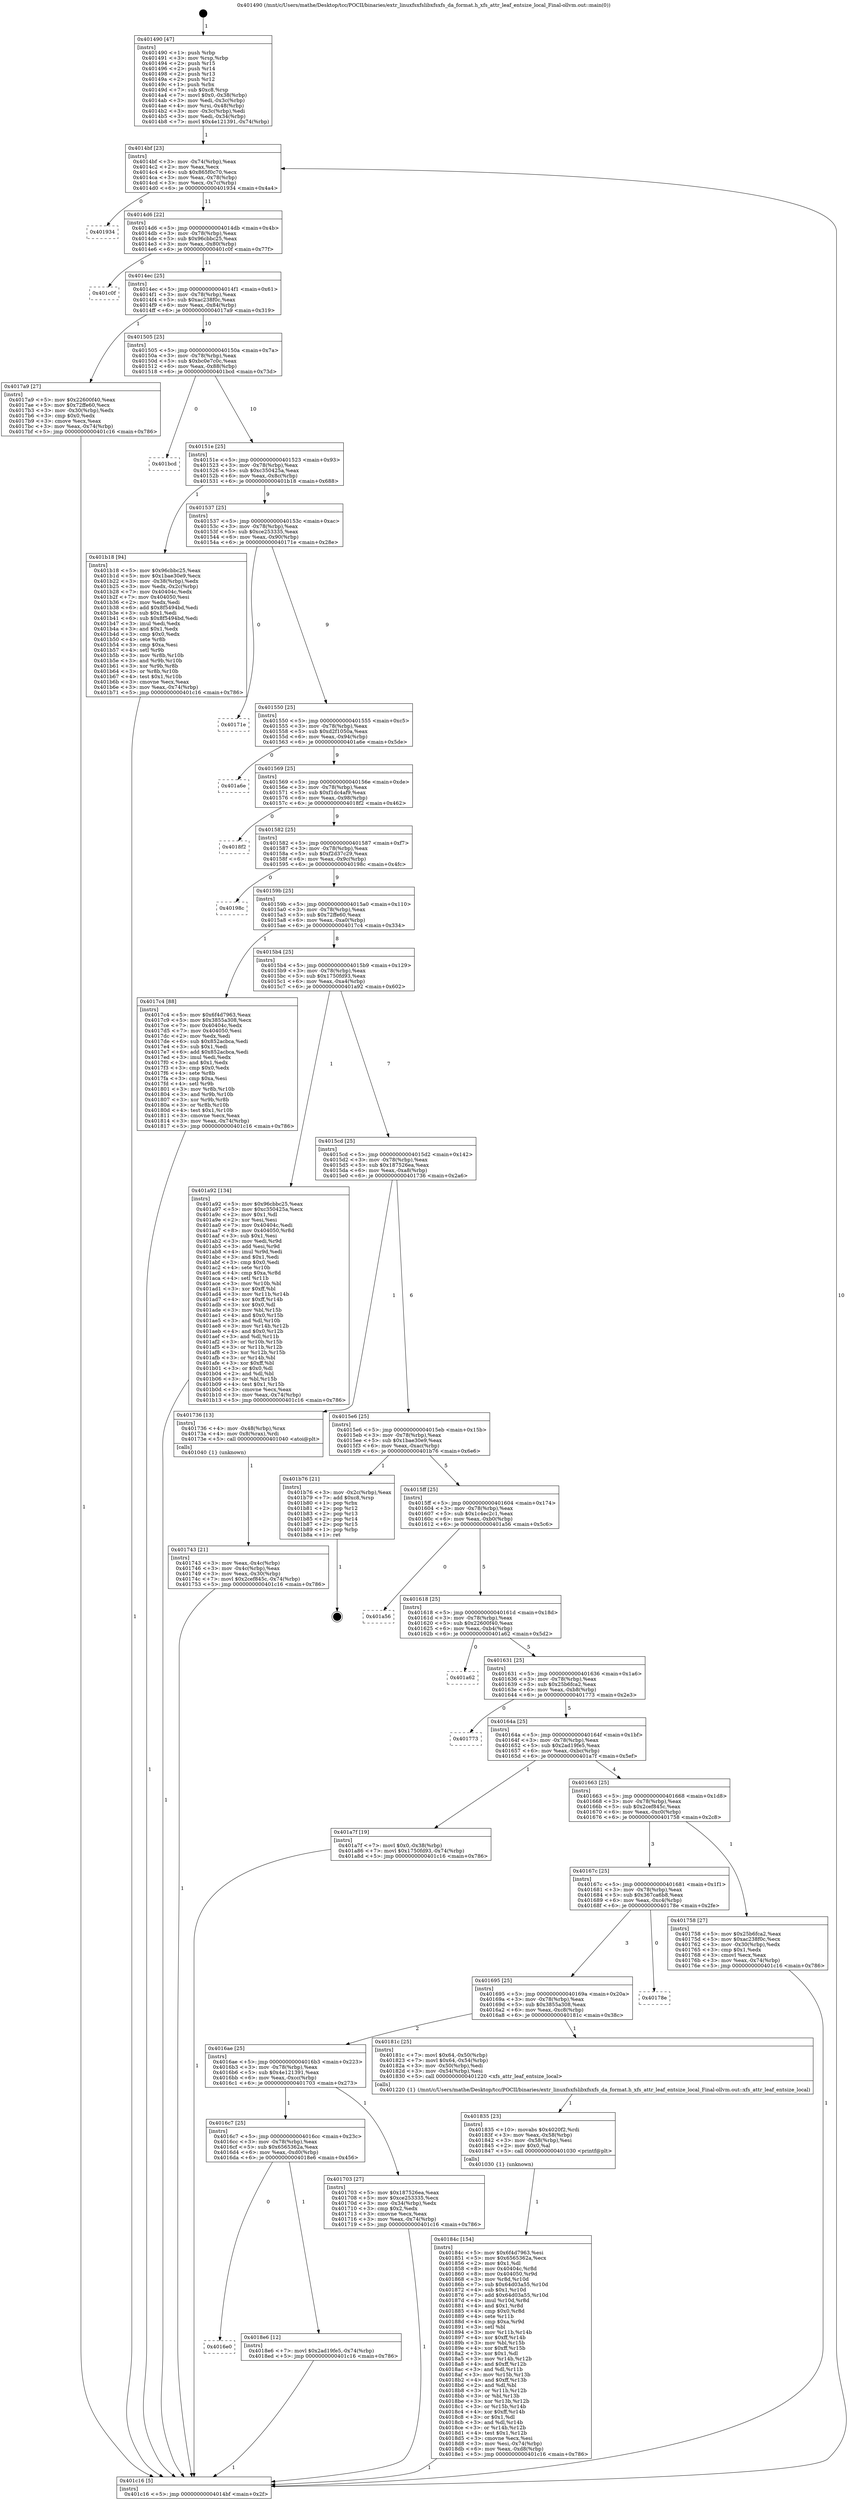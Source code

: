 digraph "0x401490" {
  label = "0x401490 (/mnt/c/Users/mathe/Desktop/tcc/POCII/binaries/extr_linuxfsxfslibxfsxfs_da_format.h_xfs_attr_leaf_entsize_local_Final-ollvm.out::main(0))"
  labelloc = "t"
  node[shape=record]

  Entry [label="",width=0.3,height=0.3,shape=circle,fillcolor=black,style=filled]
  "0x4014bf" [label="{
     0x4014bf [23]\l
     | [instrs]\l
     &nbsp;&nbsp;0x4014bf \<+3\>: mov -0x74(%rbp),%eax\l
     &nbsp;&nbsp;0x4014c2 \<+2\>: mov %eax,%ecx\l
     &nbsp;&nbsp;0x4014c4 \<+6\>: sub $0x865f0c70,%ecx\l
     &nbsp;&nbsp;0x4014ca \<+3\>: mov %eax,-0x78(%rbp)\l
     &nbsp;&nbsp;0x4014cd \<+3\>: mov %ecx,-0x7c(%rbp)\l
     &nbsp;&nbsp;0x4014d0 \<+6\>: je 0000000000401934 \<main+0x4a4\>\l
  }"]
  "0x401934" [label="{
     0x401934\l
  }", style=dashed]
  "0x4014d6" [label="{
     0x4014d6 [22]\l
     | [instrs]\l
     &nbsp;&nbsp;0x4014d6 \<+5\>: jmp 00000000004014db \<main+0x4b\>\l
     &nbsp;&nbsp;0x4014db \<+3\>: mov -0x78(%rbp),%eax\l
     &nbsp;&nbsp;0x4014de \<+5\>: sub $0x96cbbc25,%eax\l
     &nbsp;&nbsp;0x4014e3 \<+3\>: mov %eax,-0x80(%rbp)\l
     &nbsp;&nbsp;0x4014e6 \<+6\>: je 0000000000401c0f \<main+0x77f\>\l
  }"]
  Exit [label="",width=0.3,height=0.3,shape=circle,fillcolor=black,style=filled,peripheries=2]
  "0x401c0f" [label="{
     0x401c0f\l
  }", style=dashed]
  "0x4014ec" [label="{
     0x4014ec [25]\l
     | [instrs]\l
     &nbsp;&nbsp;0x4014ec \<+5\>: jmp 00000000004014f1 \<main+0x61\>\l
     &nbsp;&nbsp;0x4014f1 \<+3\>: mov -0x78(%rbp),%eax\l
     &nbsp;&nbsp;0x4014f4 \<+5\>: sub $0xac238f0c,%eax\l
     &nbsp;&nbsp;0x4014f9 \<+6\>: mov %eax,-0x84(%rbp)\l
     &nbsp;&nbsp;0x4014ff \<+6\>: je 00000000004017a9 \<main+0x319\>\l
  }"]
  "0x4016e0" [label="{
     0x4016e0\l
  }", style=dashed]
  "0x4017a9" [label="{
     0x4017a9 [27]\l
     | [instrs]\l
     &nbsp;&nbsp;0x4017a9 \<+5\>: mov $0x22600f40,%eax\l
     &nbsp;&nbsp;0x4017ae \<+5\>: mov $0x72ffe60,%ecx\l
     &nbsp;&nbsp;0x4017b3 \<+3\>: mov -0x30(%rbp),%edx\l
     &nbsp;&nbsp;0x4017b6 \<+3\>: cmp $0x0,%edx\l
     &nbsp;&nbsp;0x4017b9 \<+3\>: cmove %ecx,%eax\l
     &nbsp;&nbsp;0x4017bc \<+3\>: mov %eax,-0x74(%rbp)\l
     &nbsp;&nbsp;0x4017bf \<+5\>: jmp 0000000000401c16 \<main+0x786\>\l
  }"]
  "0x401505" [label="{
     0x401505 [25]\l
     | [instrs]\l
     &nbsp;&nbsp;0x401505 \<+5\>: jmp 000000000040150a \<main+0x7a\>\l
     &nbsp;&nbsp;0x40150a \<+3\>: mov -0x78(%rbp),%eax\l
     &nbsp;&nbsp;0x40150d \<+5\>: sub $0xbc0e7c0c,%eax\l
     &nbsp;&nbsp;0x401512 \<+6\>: mov %eax,-0x88(%rbp)\l
     &nbsp;&nbsp;0x401518 \<+6\>: je 0000000000401bcd \<main+0x73d\>\l
  }"]
  "0x4018e6" [label="{
     0x4018e6 [12]\l
     | [instrs]\l
     &nbsp;&nbsp;0x4018e6 \<+7\>: movl $0x2ad19fe5,-0x74(%rbp)\l
     &nbsp;&nbsp;0x4018ed \<+5\>: jmp 0000000000401c16 \<main+0x786\>\l
  }"]
  "0x401bcd" [label="{
     0x401bcd\l
  }", style=dashed]
  "0x40151e" [label="{
     0x40151e [25]\l
     | [instrs]\l
     &nbsp;&nbsp;0x40151e \<+5\>: jmp 0000000000401523 \<main+0x93\>\l
     &nbsp;&nbsp;0x401523 \<+3\>: mov -0x78(%rbp),%eax\l
     &nbsp;&nbsp;0x401526 \<+5\>: sub $0xc350425a,%eax\l
     &nbsp;&nbsp;0x40152b \<+6\>: mov %eax,-0x8c(%rbp)\l
     &nbsp;&nbsp;0x401531 \<+6\>: je 0000000000401b18 \<main+0x688\>\l
  }"]
  "0x40184c" [label="{
     0x40184c [154]\l
     | [instrs]\l
     &nbsp;&nbsp;0x40184c \<+5\>: mov $0x6f4d7963,%esi\l
     &nbsp;&nbsp;0x401851 \<+5\>: mov $0x6565362a,%ecx\l
     &nbsp;&nbsp;0x401856 \<+2\>: mov $0x1,%dl\l
     &nbsp;&nbsp;0x401858 \<+8\>: mov 0x40404c,%r8d\l
     &nbsp;&nbsp;0x401860 \<+8\>: mov 0x404050,%r9d\l
     &nbsp;&nbsp;0x401868 \<+3\>: mov %r8d,%r10d\l
     &nbsp;&nbsp;0x40186b \<+7\>: sub $0x64d03a55,%r10d\l
     &nbsp;&nbsp;0x401872 \<+4\>: sub $0x1,%r10d\l
     &nbsp;&nbsp;0x401876 \<+7\>: add $0x64d03a55,%r10d\l
     &nbsp;&nbsp;0x40187d \<+4\>: imul %r10d,%r8d\l
     &nbsp;&nbsp;0x401881 \<+4\>: and $0x1,%r8d\l
     &nbsp;&nbsp;0x401885 \<+4\>: cmp $0x0,%r8d\l
     &nbsp;&nbsp;0x401889 \<+4\>: sete %r11b\l
     &nbsp;&nbsp;0x40188d \<+4\>: cmp $0xa,%r9d\l
     &nbsp;&nbsp;0x401891 \<+3\>: setl %bl\l
     &nbsp;&nbsp;0x401894 \<+3\>: mov %r11b,%r14b\l
     &nbsp;&nbsp;0x401897 \<+4\>: xor $0xff,%r14b\l
     &nbsp;&nbsp;0x40189b \<+3\>: mov %bl,%r15b\l
     &nbsp;&nbsp;0x40189e \<+4\>: xor $0xff,%r15b\l
     &nbsp;&nbsp;0x4018a2 \<+3\>: xor $0x1,%dl\l
     &nbsp;&nbsp;0x4018a5 \<+3\>: mov %r14b,%r12b\l
     &nbsp;&nbsp;0x4018a8 \<+4\>: and $0xff,%r12b\l
     &nbsp;&nbsp;0x4018ac \<+3\>: and %dl,%r11b\l
     &nbsp;&nbsp;0x4018af \<+3\>: mov %r15b,%r13b\l
     &nbsp;&nbsp;0x4018b2 \<+4\>: and $0xff,%r13b\l
     &nbsp;&nbsp;0x4018b6 \<+2\>: and %dl,%bl\l
     &nbsp;&nbsp;0x4018b8 \<+3\>: or %r11b,%r12b\l
     &nbsp;&nbsp;0x4018bb \<+3\>: or %bl,%r13b\l
     &nbsp;&nbsp;0x4018be \<+3\>: xor %r13b,%r12b\l
     &nbsp;&nbsp;0x4018c1 \<+3\>: or %r15b,%r14b\l
     &nbsp;&nbsp;0x4018c4 \<+4\>: xor $0xff,%r14b\l
     &nbsp;&nbsp;0x4018c8 \<+3\>: or $0x1,%dl\l
     &nbsp;&nbsp;0x4018cb \<+3\>: and %dl,%r14b\l
     &nbsp;&nbsp;0x4018ce \<+3\>: or %r14b,%r12b\l
     &nbsp;&nbsp;0x4018d1 \<+4\>: test $0x1,%r12b\l
     &nbsp;&nbsp;0x4018d5 \<+3\>: cmovne %ecx,%esi\l
     &nbsp;&nbsp;0x4018d8 \<+3\>: mov %esi,-0x74(%rbp)\l
     &nbsp;&nbsp;0x4018db \<+6\>: mov %eax,-0xd8(%rbp)\l
     &nbsp;&nbsp;0x4018e1 \<+5\>: jmp 0000000000401c16 \<main+0x786\>\l
  }"]
  "0x401b18" [label="{
     0x401b18 [94]\l
     | [instrs]\l
     &nbsp;&nbsp;0x401b18 \<+5\>: mov $0x96cbbc25,%eax\l
     &nbsp;&nbsp;0x401b1d \<+5\>: mov $0x1bae30e9,%ecx\l
     &nbsp;&nbsp;0x401b22 \<+3\>: mov -0x38(%rbp),%edx\l
     &nbsp;&nbsp;0x401b25 \<+3\>: mov %edx,-0x2c(%rbp)\l
     &nbsp;&nbsp;0x401b28 \<+7\>: mov 0x40404c,%edx\l
     &nbsp;&nbsp;0x401b2f \<+7\>: mov 0x404050,%esi\l
     &nbsp;&nbsp;0x401b36 \<+2\>: mov %edx,%edi\l
     &nbsp;&nbsp;0x401b38 \<+6\>: add $0x8f5494bd,%edi\l
     &nbsp;&nbsp;0x401b3e \<+3\>: sub $0x1,%edi\l
     &nbsp;&nbsp;0x401b41 \<+6\>: sub $0x8f5494bd,%edi\l
     &nbsp;&nbsp;0x401b47 \<+3\>: imul %edi,%edx\l
     &nbsp;&nbsp;0x401b4a \<+3\>: and $0x1,%edx\l
     &nbsp;&nbsp;0x401b4d \<+3\>: cmp $0x0,%edx\l
     &nbsp;&nbsp;0x401b50 \<+4\>: sete %r8b\l
     &nbsp;&nbsp;0x401b54 \<+3\>: cmp $0xa,%esi\l
     &nbsp;&nbsp;0x401b57 \<+4\>: setl %r9b\l
     &nbsp;&nbsp;0x401b5b \<+3\>: mov %r8b,%r10b\l
     &nbsp;&nbsp;0x401b5e \<+3\>: and %r9b,%r10b\l
     &nbsp;&nbsp;0x401b61 \<+3\>: xor %r9b,%r8b\l
     &nbsp;&nbsp;0x401b64 \<+3\>: or %r8b,%r10b\l
     &nbsp;&nbsp;0x401b67 \<+4\>: test $0x1,%r10b\l
     &nbsp;&nbsp;0x401b6b \<+3\>: cmovne %ecx,%eax\l
     &nbsp;&nbsp;0x401b6e \<+3\>: mov %eax,-0x74(%rbp)\l
     &nbsp;&nbsp;0x401b71 \<+5\>: jmp 0000000000401c16 \<main+0x786\>\l
  }"]
  "0x401537" [label="{
     0x401537 [25]\l
     | [instrs]\l
     &nbsp;&nbsp;0x401537 \<+5\>: jmp 000000000040153c \<main+0xac\>\l
     &nbsp;&nbsp;0x40153c \<+3\>: mov -0x78(%rbp),%eax\l
     &nbsp;&nbsp;0x40153f \<+5\>: sub $0xce253335,%eax\l
     &nbsp;&nbsp;0x401544 \<+6\>: mov %eax,-0x90(%rbp)\l
     &nbsp;&nbsp;0x40154a \<+6\>: je 000000000040171e \<main+0x28e\>\l
  }"]
  "0x401835" [label="{
     0x401835 [23]\l
     | [instrs]\l
     &nbsp;&nbsp;0x401835 \<+10\>: movabs $0x4020f2,%rdi\l
     &nbsp;&nbsp;0x40183f \<+3\>: mov %eax,-0x58(%rbp)\l
     &nbsp;&nbsp;0x401842 \<+3\>: mov -0x58(%rbp),%esi\l
     &nbsp;&nbsp;0x401845 \<+2\>: mov $0x0,%al\l
     &nbsp;&nbsp;0x401847 \<+5\>: call 0000000000401030 \<printf@plt\>\l
     | [calls]\l
     &nbsp;&nbsp;0x401030 \{1\} (unknown)\l
  }"]
  "0x40171e" [label="{
     0x40171e\l
  }", style=dashed]
  "0x401550" [label="{
     0x401550 [25]\l
     | [instrs]\l
     &nbsp;&nbsp;0x401550 \<+5\>: jmp 0000000000401555 \<main+0xc5\>\l
     &nbsp;&nbsp;0x401555 \<+3\>: mov -0x78(%rbp),%eax\l
     &nbsp;&nbsp;0x401558 \<+5\>: sub $0xd2f1050a,%eax\l
     &nbsp;&nbsp;0x40155d \<+6\>: mov %eax,-0x94(%rbp)\l
     &nbsp;&nbsp;0x401563 \<+6\>: je 0000000000401a6e \<main+0x5de\>\l
  }"]
  "0x401743" [label="{
     0x401743 [21]\l
     | [instrs]\l
     &nbsp;&nbsp;0x401743 \<+3\>: mov %eax,-0x4c(%rbp)\l
     &nbsp;&nbsp;0x401746 \<+3\>: mov -0x4c(%rbp),%eax\l
     &nbsp;&nbsp;0x401749 \<+3\>: mov %eax,-0x30(%rbp)\l
     &nbsp;&nbsp;0x40174c \<+7\>: movl $0x2cef845c,-0x74(%rbp)\l
     &nbsp;&nbsp;0x401753 \<+5\>: jmp 0000000000401c16 \<main+0x786\>\l
  }"]
  "0x401a6e" [label="{
     0x401a6e\l
  }", style=dashed]
  "0x401569" [label="{
     0x401569 [25]\l
     | [instrs]\l
     &nbsp;&nbsp;0x401569 \<+5\>: jmp 000000000040156e \<main+0xde\>\l
     &nbsp;&nbsp;0x40156e \<+3\>: mov -0x78(%rbp),%eax\l
     &nbsp;&nbsp;0x401571 \<+5\>: sub $0xf1dc4af9,%eax\l
     &nbsp;&nbsp;0x401576 \<+6\>: mov %eax,-0x98(%rbp)\l
     &nbsp;&nbsp;0x40157c \<+6\>: je 00000000004018f2 \<main+0x462\>\l
  }"]
  "0x401490" [label="{
     0x401490 [47]\l
     | [instrs]\l
     &nbsp;&nbsp;0x401490 \<+1\>: push %rbp\l
     &nbsp;&nbsp;0x401491 \<+3\>: mov %rsp,%rbp\l
     &nbsp;&nbsp;0x401494 \<+2\>: push %r15\l
     &nbsp;&nbsp;0x401496 \<+2\>: push %r14\l
     &nbsp;&nbsp;0x401498 \<+2\>: push %r13\l
     &nbsp;&nbsp;0x40149a \<+2\>: push %r12\l
     &nbsp;&nbsp;0x40149c \<+1\>: push %rbx\l
     &nbsp;&nbsp;0x40149d \<+7\>: sub $0xc8,%rsp\l
     &nbsp;&nbsp;0x4014a4 \<+7\>: movl $0x0,-0x38(%rbp)\l
     &nbsp;&nbsp;0x4014ab \<+3\>: mov %edi,-0x3c(%rbp)\l
     &nbsp;&nbsp;0x4014ae \<+4\>: mov %rsi,-0x48(%rbp)\l
     &nbsp;&nbsp;0x4014b2 \<+3\>: mov -0x3c(%rbp),%edi\l
     &nbsp;&nbsp;0x4014b5 \<+3\>: mov %edi,-0x34(%rbp)\l
     &nbsp;&nbsp;0x4014b8 \<+7\>: movl $0x4e121391,-0x74(%rbp)\l
  }"]
  "0x4018f2" [label="{
     0x4018f2\l
  }", style=dashed]
  "0x401582" [label="{
     0x401582 [25]\l
     | [instrs]\l
     &nbsp;&nbsp;0x401582 \<+5\>: jmp 0000000000401587 \<main+0xf7\>\l
     &nbsp;&nbsp;0x401587 \<+3\>: mov -0x78(%rbp),%eax\l
     &nbsp;&nbsp;0x40158a \<+5\>: sub $0xf2d37c29,%eax\l
     &nbsp;&nbsp;0x40158f \<+6\>: mov %eax,-0x9c(%rbp)\l
     &nbsp;&nbsp;0x401595 \<+6\>: je 000000000040198c \<main+0x4fc\>\l
  }"]
  "0x401c16" [label="{
     0x401c16 [5]\l
     | [instrs]\l
     &nbsp;&nbsp;0x401c16 \<+5\>: jmp 00000000004014bf \<main+0x2f\>\l
  }"]
  "0x40198c" [label="{
     0x40198c\l
  }", style=dashed]
  "0x40159b" [label="{
     0x40159b [25]\l
     | [instrs]\l
     &nbsp;&nbsp;0x40159b \<+5\>: jmp 00000000004015a0 \<main+0x110\>\l
     &nbsp;&nbsp;0x4015a0 \<+3\>: mov -0x78(%rbp),%eax\l
     &nbsp;&nbsp;0x4015a3 \<+5\>: sub $0x72ffe60,%eax\l
     &nbsp;&nbsp;0x4015a8 \<+6\>: mov %eax,-0xa0(%rbp)\l
     &nbsp;&nbsp;0x4015ae \<+6\>: je 00000000004017c4 \<main+0x334\>\l
  }"]
  "0x4016c7" [label="{
     0x4016c7 [25]\l
     | [instrs]\l
     &nbsp;&nbsp;0x4016c7 \<+5\>: jmp 00000000004016cc \<main+0x23c\>\l
     &nbsp;&nbsp;0x4016cc \<+3\>: mov -0x78(%rbp),%eax\l
     &nbsp;&nbsp;0x4016cf \<+5\>: sub $0x6565362a,%eax\l
     &nbsp;&nbsp;0x4016d4 \<+6\>: mov %eax,-0xd0(%rbp)\l
     &nbsp;&nbsp;0x4016da \<+6\>: je 00000000004018e6 \<main+0x456\>\l
  }"]
  "0x4017c4" [label="{
     0x4017c4 [88]\l
     | [instrs]\l
     &nbsp;&nbsp;0x4017c4 \<+5\>: mov $0x6f4d7963,%eax\l
     &nbsp;&nbsp;0x4017c9 \<+5\>: mov $0x3855a308,%ecx\l
     &nbsp;&nbsp;0x4017ce \<+7\>: mov 0x40404c,%edx\l
     &nbsp;&nbsp;0x4017d5 \<+7\>: mov 0x404050,%esi\l
     &nbsp;&nbsp;0x4017dc \<+2\>: mov %edx,%edi\l
     &nbsp;&nbsp;0x4017de \<+6\>: sub $0x852acbca,%edi\l
     &nbsp;&nbsp;0x4017e4 \<+3\>: sub $0x1,%edi\l
     &nbsp;&nbsp;0x4017e7 \<+6\>: add $0x852acbca,%edi\l
     &nbsp;&nbsp;0x4017ed \<+3\>: imul %edi,%edx\l
     &nbsp;&nbsp;0x4017f0 \<+3\>: and $0x1,%edx\l
     &nbsp;&nbsp;0x4017f3 \<+3\>: cmp $0x0,%edx\l
     &nbsp;&nbsp;0x4017f6 \<+4\>: sete %r8b\l
     &nbsp;&nbsp;0x4017fa \<+3\>: cmp $0xa,%esi\l
     &nbsp;&nbsp;0x4017fd \<+4\>: setl %r9b\l
     &nbsp;&nbsp;0x401801 \<+3\>: mov %r8b,%r10b\l
     &nbsp;&nbsp;0x401804 \<+3\>: and %r9b,%r10b\l
     &nbsp;&nbsp;0x401807 \<+3\>: xor %r9b,%r8b\l
     &nbsp;&nbsp;0x40180a \<+3\>: or %r8b,%r10b\l
     &nbsp;&nbsp;0x40180d \<+4\>: test $0x1,%r10b\l
     &nbsp;&nbsp;0x401811 \<+3\>: cmovne %ecx,%eax\l
     &nbsp;&nbsp;0x401814 \<+3\>: mov %eax,-0x74(%rbp)\l
     &nbsp;&nbsp;0x401817 \<+5\>: jmp 0000000000401c16 \<main+0x786\>\l
  }"]
  "0x4015b4" [label="{
     0x4015b4 [25]\l
     | [instrs]\l
     &nbsp;&nbsp;0x4015b4 \<+5\>: jmp 00000000004015b9 \<main+0x129\>\l
     &nbsp;&nbsp;0x4015b9 \<+3\>: mov -0x78(%rbp),%eax\l
     &nbsp;&nbsp;0x4015bc \<+5\>: sub $0x1750fd93,%eax\l
     &nbsp;&nbsp;0x4015c1 \<+6\>: mov %eax,-0xa4(%rbp)\l
     &nbsp;&nbsp;0x4015c7 \<+6\>: je 0000000000401a92 \<main+0x602\>\l
  }"]
  "0x401703" [label="{
     0x401703 [27]\l
     | [instrs]\l
     &nbsp;&nbsp;0x401703 \<+5\>: mov $0x187526ea,%eax\l
     &nbsp;&nbsp;0x401708 \<+5\>: mov $0xce253335,%ecx\l
     &nbsp;&nbsp;0x40170d \<+3\>: mov -0x34(%rbp),%edx\l
     &nbsp;&nbsp;0x401710 \<+3\>: cmp $0x2,%edx\l
     &nbsp;&nbsp;0x401713 \<+3\>: cmovne %ecx,%eax\l
     &nbsp;&nbsp;0x401716 \<+3\>: mov %eax,-0x74(%rbp)\l
     &nbsp;&nbsp;0x401719 \<+5\>: jmp 0000000000401c16 \<main+0x786\>\l
  }"]
  "0x401a92" [label="{
     0x401a92 [134]\l
     | [instrs]\l
     &nbsp;&nbsp;0x401a92 \<+5\>: mov $0x96cbbc25,%eax\l
     &nbsp;&nbsp;0x401a97 \<+5\>: mov $0xc350425a,%ecx\l
     &nbsp;&nbsp;0x401a9c \<+2\>: mov $0x1,%dl\l
     &nbsp;&nbsp;0x401a9e \<+2\>: xor %esi,%esi\l
     &nbsp;&nbsp;0x401aa0 \<+7\>: mov 0x40404c,%edi\l
     &nbsp;&nbsp;0x401aa7 \<+8\>: mov 0x404050,%r8d\l
     &nbsp;&nbsp;0x401aaf \<+3\>: sub $0x1,%esi\l
     &nbsp;&nbsp;0x401ab2 \<+3\>: mov %edi,%r9d\l
     &nbsp;&nbsp;0x401ab5 \<+3\>: add %esi,%r9d\l
     &nbsp;&nbsp;0x401ab8 \<+4\>: imul %r9d,%edi\l
     &nbsp;&nbsp;0x401abc \<+3\>: and $0x1,%edi\l
     &nbsp;&nbsp;0x401abf \<+3\>: cmp $0x0,%edi\l
     &nbsp;&nbsp;0x401ac2 \<+4\>: sete %r10b\l
     &nbsp;&nbsp;0x401ac6 \<+4\>: cmp $0xa,%r8d\l
     &nbsp;&nbsp;0x401aca \<+4\>: setl %r11b\l
     &nbsp;&nbsp;0x401ace \<+3\>: mov %r10b,%bl\l
     &nbsp;&nbsp;0x401ad1 \<+3\>: xor $0xff,%bl\l
     &nbsp;&nbsp;0x401ad4 \<+3\>: mov %r11b,%r14b\l
     &nbsp;&nbsp;0x401ad7 \<+4\>: xor $0xff,%r14b\l
     &nbsp;&nbsp;0x401adb \<+3\>: xor $0x0,%dl\l
     &nbsp;&nbsp;0x401ade \<+3\>: mov %bl,%r15b\l
     &nbsp;&nbsp;0x401ae1 \<+4\>: and $0x0,%r15b\l
     &nbsp;&nbsp;0x401ae5 \<+3\>: and %dl,%r10b\l
     &nbsp;&nbsp;0x401ae8 \<+3\>: mov %r14b,%r12b\l
     &nbsp;&nbsp;0x401aeb \<+4\>: and $0x0,%r12b\l
     &nbsp;&nbsp;0x401aef \<+3\>: and %dl,%r11b\l
     &nbsp;&nbsp;0x401af2 \<+3\>: or %r10b,%r15b\l
     &nbsp;&nbsp;0x401af5 \<+3\>: or %r11b,%r12b\l
     &nbsp;&nbsp;0x401af8 \<+3\>: xor %r12b,%r15b\l
     &nbsp;&nbsp;0x401afb \<+3\>: or %r14b,%bl\l
     &nbsp;&nbsp;0x401afe \<+3\>: xor $0xff,%bl\l
     &nbsp;&nbsp;0x401b01 \<+3\>: or $0x0,%dl\l
     &nbsp;&nbsp;0x401b04 \<+2\>: and %dl,%bl\l
     &nbsp;&nbsp;0x401b06 \<+3\>: or %bl,%r15b\l
     &nbsp;&nbsp;0x401b09 \<+4\>: test $0x1,%r15b\l
     &nbsp;&nbsp;0x401b0d \<+3\>: cmovne %ecx,%eax\l
     &nbsp;&nbsp;0x401b10 \<+3\>: mov %eax,-0x74(%rbp)\l
     &nbsp;&nbsp;0x401b13 \<+5\>: jmp 0000000000401c16 \<main+0x786\>\l
  }"]
  "0x4015cd" [label="{
     0x4015cd [25]\l
     | [instrs]\l
     &nbsp;&nbsp;0x4015cd \<+5\>: jmp 00000000004015d2 \<main+0x142\>\l
     &nbsp;&nbsp;0x4015d2 \<+3\>: mov -0x78(%rbp),%eax\l
     &nbsp;&nbsp;0x4015d5 \<+5\>: sub $0x187526ea,%eax\l
     &nbsp;&nbsp;0x4015da \<+6\>: mov %eax,-0xa8(%rbp)\l
     &nbsp;&nbsp;0x4015e0 \<+6\>: je 0000000000401736 \<main+0x2a6\>\l
  }"]
  "0x4016ae" [label="{
     0x4016ae [25]\l
     | [instrs]\l
     &nbsp;&nbsp;0x4016ae \<+5\>: jmp 00000000004016b3 \<main+0x223\>\l
     &nbsp;&nbsp;0x4016b3 \<+3\>: mov -0x78(%rbp),%eax\l
     &nbsp;&nbsp;0x4016b6 \<+5\>: sub $0x4e121391,%eax\l
     &nbsp;&nbsp;0x4016bb \<+6\>: mov %eax,-0xcc(%rbp)\l
     &nbsp;&nbsp;0x4016c1 \<+6\>: je 0000000000401703 \<main+0x273\>\l
  }"]
  "0x401736" [label="{
     0x401736 [13]\l
     | [instrs]\l
     &nbsp;&nbsp;0x401736 \<+4\>: mov -0x48(%rbp),%rax\l
     &nbsp;&nbsp;0x40173a \<+4\>: mov 0x8(%rax),%rdi\l
     &nbsp;&nbsp;0x40173e \<+5\>: call 0000000000401040 \<atoi@plt\>\l
     | [calls]\l
     &nbsp;&nbsp;0x401040 \{1\} (unknown)\l
  }"]
  "0x4015e6" [label="{
     0x4015e6 [25]\l
     | [instrs]\l
     &nbsp;&nbsp;0x4015e6 \<+5\>: jmp 00000000004015eb \<main+0x15b\>\l
     &nbsp;&nbsp;0x4015eb \<+3\>: mov -0x78(%rbp),%eax\l
     &nbsp;&nbsp;0x4015ee \<+5\>: sub $0x1bae30e9,%eax\l
     &nbsp;&nbsp;0x4015f3 \<+6\>: mov %eax,-0xac(%rbp)\l
     &nbsp;&nbsp;0x4015f9 \<+6\>: je 0000000000401b76 \<main+0x6e6\>\l
  }"]
  "0x40181c" [label="{
     0x40181c [25]\l
     | [instrs]\l
     &nbsp;&nbsp;0x40181c \<+7\>: movl $0x64,-0x50(%rbp)\l
     &nbsp;&nbsp;0x401823 \<+7\>: movl $0x64,-0x54(%rbp)\l
     &nbsp;&nbsp;0x40182a \<+3\>: mov -0x50(%rbp),%edi\l
     &nbsp;&nbsp;0x40182d \<+3\>: mov -0x54(%rbp),%esi\l
     &nbsp;&nbsp;0x401830 \<+5\>: call 0000000000401220 \<xfs_attr_leaf_entsize_local\>\l
     | [calls]\l
     &nbsp;&nbsp;0x401220 \{1\} (/mnt/c/Users/mathe/Desktop/tcc/POCII/binaries/extr_linuxfsxfslibxfsxfs_da_format.h_xfs_attr_leaf_entsize_local_Final-ollvm.out::xfs_attr_leaf_entsize_local)\l
  }"]
  "0x401b76" [label="{
     0x401b76 [21]\l
     | [instrs]\l
     &nbsp;&nbsp;0x401b76 \<+3\>: mov -0x2c(%rbp),%eax\l
     &nbsp;&nbsp;0x401b79 \<+7\>: add $0xc8,%rsp\l
     &nbsp;&nbsp;0x401b80 \<+1\>: pop %rbx\l
     &nbsp;&nbsp;0x401b81 \<+2\>: pop %r12\l
     &nbsp;&nbsp;0x401b83 \<+2\>: pop %r13\l
     &nbsp;&nbsp;0x401b85 \<+2\>: pop %r14\l
     &nbsp;&nbsp;0x401b87 \<+2\>: pop %r15\l
     &nbsp;&nbsp;0x401b89 \<+1\>: pop %rbp\l
     &nbsp;&nbsp;0x401b8a \<+1\>: ret\l
  }"]
  "0x4015ff" [label="{
     0x4015ff [25]\l
     | [instrs]\l
     &nbsp;&nbsp;0x4015ff \<+5\>: jmp 0000000000401604 \<main+0x174\>\l
     &nbsp;&nbsp;0x401604 \<+3\>: mov -0x78(%rbp),%eax\l
     &nbsp;&nbsp;0x401607 \<+5\>: sub $0x1c4ec2c1,%eax\l
     &nbsp;&nbsp;0x40160c \<+6\>: mov %eax,-0xb0(%rbp)\l
     &nbsp;&nbsp;0x401612 \<+6\>: je 0000000000401a56 \<main+0x5c6\>\l
  }"]
  "0x401695" [label="{
     0x401695 [25]\l
     | [instrs]\l
     &nbsp;&nbsp;0x401695 \<+5\>: jmp 000000000040169a \<main+0x20a\>\l
     &nbsp;&nbsp;0x40169a \<+3\>: mov -0x78(%rbp),%eax\l
     &nbsp;&nbsp;0x40169d \<+5\>: sub $0x3855a308,%eax\l
     &nbsp;&nbsp;0x4016a2 \<+6\>: mov %eax,-0xc8(%rbp)\l
     &nbsp;&nbsp;0x4016a8 \<+6\>: je 000000000040181c \<main+0x38c\>\l
  }"]
  "0x401a56" [label="{
     0x401a56\l
  }", style=dashed]
  "0x401618" [label="{
     0x401618 [25]\l
     | [instrs]\l
     &nbsp;&nbsp;0x401618 \<+5\>: jmp 000000000040161d \<main+0x18d\>\l
     &nbsp;&nbsp;0x40161d \<+3\>: mov -0x78(%rbp),%eax\l
     &nbsp;&nbsp;0x401620 \<+5\>: sub $0x22600f40,%eax\l
     &nbsp;&nbsp;0x401625 \<+6\>: mov %eax,-0xb4(%rbp)\l
     &nbsp;&nbsp;0x40162b \<+6\>: je 0000000000401a62 \<main+0x5d2\>\l
  }"]
  "0x40178e" [label="{
     0x40178e\l
  }", style=dashed]
  "0x401a62" [label="{
     0x401a62\l
  }", style=dashed]
  "0x401631" [label="{
     0x401631 [25]\l
     | [instrs]\l
     &nbsp;&nbsp;0x401631 \<+5\>: jmp 0000000000401636 \<main+0x1a6\>\l
     &nbsp;&nbsp;0x401636 \<+3\>: mov -0x78(%rbp),%eax\l
     &nbsp;&nbsp;0x401639 \<+5\>: sub $0x25b6fca2,%eax\l
     &nbsp;&nbsp;0x40163e \<+6\>: mov %eax,-0xb8(%rbp)\l
     &nbsp;&nbsp;0x401644 \<+6\>: je 0000000000401773 \<main+0x2e3\>\l
  }"]
  "0x40167c" [label="{
     0x40167c [25]\l
     | [instrs]\l
     &nbsp;&nbsp;0x40167c \<+5\>: jmp 0000000000401681 \<main+0x1f1\>\l
     &nbsp;&nbsp;0x401681 \<+3\>: mov -0x78(%rbp),%eax\l
     &nbsp;&nbsp;0x401684 \<+5\>: sub $0x367ca6b8,%eax\l
     &nbsp;&nbsp;0x401689 \<+6\>: mov %eax,-0xc4(%rbp)\l
     &nbsp;&nbsp;0x40168f \<+6\>: je 000000000040178e \<main+0x2fe\>\l
  }"]
  "0x401773" [label="{
     0x401773\l
  }", style=dashed]
  "0x40164a" [label="{
     0x40164a [25]\l
     | [instrs]\l
     &nbsp;&nbsp;0x40164a \<+5\>: jmp 000000000040164f \<main+0x1bf\>\l
     &nbsp;&nbsp;0x40164f \<+3\>: mov -0x78(%rbp),%eax\l
     &nbsp;&nbsp;0x401652 \<+5\>: sub $0x2ad19fe5,%eax\l
     &nbsp;&nbsp;0x401657 \<+6\>: mov %eax,-0xbc(%rbp)\l
     &nbsp;&nbsp;0x40165d \<+6\>: je 0000000000401a7f \<main+0x5ef\>\l
  }"]
  "0x401758" [label="{
     0x401758 [27]\l
     | [instrs]\l
     &nbsp;&nbsp;0x401758 \<+5\>: mov $0x25b6fca2,%eax\l
     &nbsp;&nbsp;0x40175d \<+5\>: mov $0xac238f0c,%ecx\l
     &nbsp;&nbsp;0x401762 \<+3\>: mov -0x30(%rbp),%edx\l
     &nbsp;&nbsp;0x401765 \<+3\>: cmp $0x1,%edx\l
     &nbsp;&nbsp;0x401768 \<+3\>: cmovl %ecx,%eax\l
     &nbsp;&nbsp;0x40176b \<+3\>: mov %eax,-0x74(%rbp)\l
     &nbsp;&nbsp;0x40176e \<+5\>: jmp 0000000000401c16 \<main+0x786\>\l
  }"]
  "0x401a7f" [label="{
     0x401a7f [19]\l
     | [instrs]\l
     &nbsp;&nbsp;0x401a7f \<+7\>: movl $0x0,-0x38(%rbp)\l
     &nbsp;&nbsp;0x401a86 \<+7\>: movl $0x1750fd93,-0x74(%rbp)\l
     &nbsp;&nbsp;0x401a8d \<+5\>: jmp 0000000000401c16 \<main+0x786\>\l
  }"]
  "0x401663" [label="{
     0x401663 [25]\l
     | [instrs]\l
     &nbsp;&nbsp;0x401663 \<+5\>: jmp 0000000000401668 \<main+0x1d8\>\l
     &nbsp;&nbsp;0x401668 \<+3\>: mov -0x78(%rbp),%eax\l
     &nbsp;&nbsp;0x40166b \<+5\>: sub $0x2cef845c,%eax\l
     &nbsp;&nbsp;0x401670 \<+6\>: mov %eax,-0xc0(%rbp)\l
     &nbsp;&nbsp;0x401676 \<+6\>: je 0000000000401758 \<main+0x2c8\>\l
  }"]
  Entry -> "0x401490" [label=" 1"]
  "0x4014bf" -> "0x401934" [label=" 0"]
  "0x4014bf" -> "0x4014d6" [label=" 11"]
  "0x401b76" -> Exit [label=" 1"]
  "0x4014d6" -> "0x401c0f" [label=" 0"]
  "0x4014d6" -> "0x4014ec" [label=" 11"]
  "0x401b18" -> "0x401c16" [label=" 1"]
  "0x4014ec" -> "0x4017a9" [label=" 1"]
  "0x4014ec" -> "0x401505" [label=" 10"]
  "0x401a92" -> "0x401c16" [label=" 1"]
  "0x401505" -> "0x401bcd" [label=" 0"]
  "0x401505" -> "0x40151e" [label=" 10"]
  "0x401a7f" -> "0x401c16" [label=" 1"]
  "0x40151e" -> "0x401b18" [label=" 1"]
  "0x40151e" -> "0x401537" [label=" 9"]
  "0x4016c7" -> "0x4016e0" [label=" 0"]
  "0x401537" -> "0x40171e" [label=" 0"]
  "0x401537" -> "0x401550" [label=" 9"]
  "0x4016c7" -> "0x4018e6" [label=" 1"]
  "0x401550" -> "0x401a6e" [label=" 0"]
  "0x401550" -> "0x401569" [label=" 9"]
  "0x4018e6" -> "0x401c16" [label=" 1"]
  "0x401569" -> "0x4018f2" [label=" 0"]
  "0x401569" -> "0x401582" [label=" 9"]
  "0x40184c" -> "0x401c16" [label=" 1"]
  "0x401582" -> "0x40198c" [label=" 0"]
  "0x401582" -> "0x40159b" [label=" 9"]
  "0x401835" -> "0x40184c" [label=" 1"]
  "0x40159b" -> "0x4017c4" [label=" 1"]
  "0x40159b" -> "0x4015b4" [label=" 8"]
  "0x40181c" -> "0x401835" [label=" 1"]
  "0x4015b4" -> "0x401a92" [label=" 1"]
  "0x4015b4" -> "0x4015cd" [label=" 7"]
  "0x4017c4" -> "0x401c16" [label=" 1"]
  "0x4015cd" -> "0x401736" [label=" 1"]
  "0x4015cd" -> "0x4015e6" [label=" 6"]
  "0x401758" -> "0x401c16" [label=" 1"]
  "0x4015e6" -> "0x401b76" [label=" 1"]
  "0x4015e6" -> "0x4015ff" [label=" 5"]
  "0x401743" -> "0x401c16" [label=" 1"]
  "0x4015ff" -> "0x401a56" [label=" 0"]
  "0x4015ff" -> "0x401618" [label=" 5"]
  "0x401c16" -> "0x4014bf" [label=" 10"]
  "0x401618" -> "0x401a62" [label=" 0"]
  "0x401618" -> "0x401631" [label=" 5"]
  "0x401490" -> "0x4014bf" [label=" 1"]
  "0x401631" -> "0x401773" [label=" 0"]
  "0x401631" -> "0x40164a" [label=" 5"]
  "0x4016ae" -> "0x4016c7" [label=" 1"]
  "0x40164a" -> "0x401a7f" [label=" 1"]
  "0x40164a" -> "0x401663" [label=" 4"]
  "0x4016ae" -> "0x401703" [label=" 1"]
  "0x401663" -> "0x401758" [label=" 1"]
  "0x401663" -> "0x40167c" [label=" 3"]
  "0x401703" -> "0x401c16" [label=" 1"]
  "0x40167c" -> "0x40178e" [label=" 0"]
  "0x40167c" -> "0x401695" [label=" 3"]
  "0x401736" -> "0x401743" [label=" 1"]
  "0x401695" -> "0x40181c" [label=" 1"]
  "0x401695" -> "0x4016ae" [label=" 2"]
  "0x4017a9" -> "0x401c16" [label=" 1"]
}
